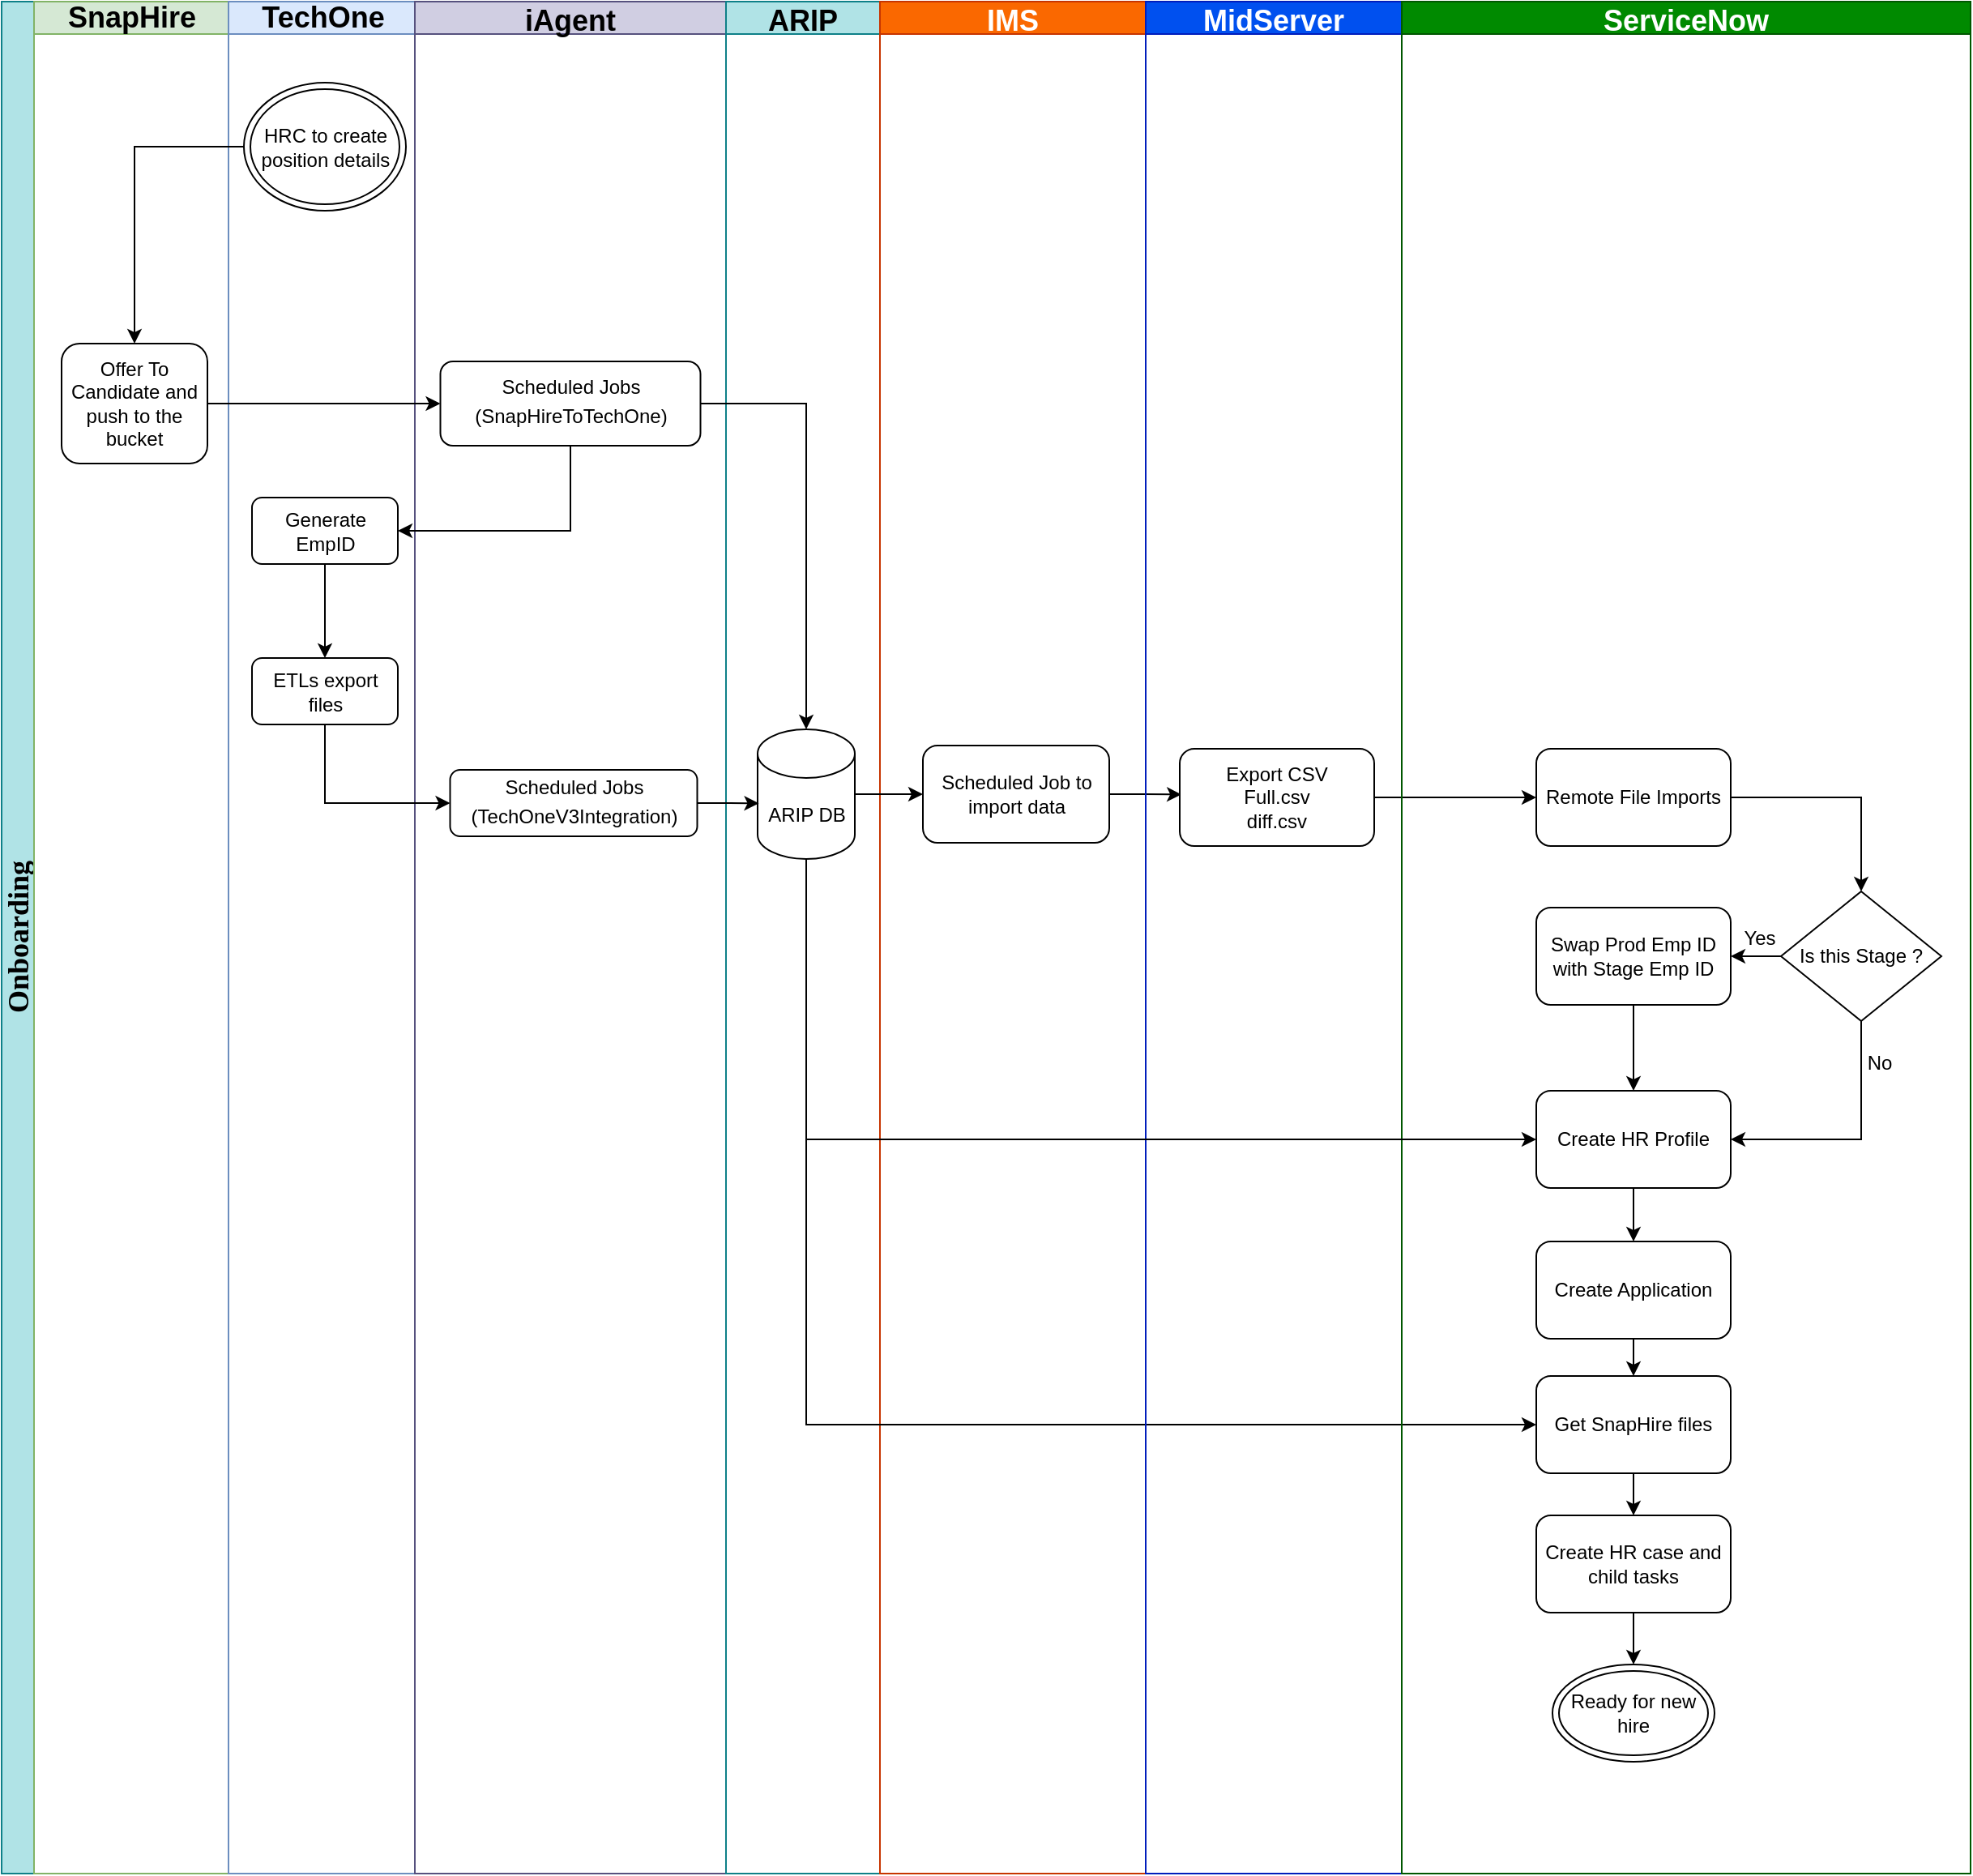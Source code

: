 <mxfile version="14.8.3" type="github">
  <diagram id="prtHgNgQTEPvFCAcTncT" name="Page-1">
    <mxGraphModel dx="2205" dy="974" grid="0" gridSize="10" guides="1" tooltips="1" connect="1" arrows="1" fold="1" page="1" pageScale="1" pageWidth="1654" pageHeight="2336" background="#ffffff" math="0" shadow="0">
      <root>
        <mxCell id="0" />
        <mxCell id="1" parent="0" />
        <mxCell id="jQAMu5JfyhxZcwMKW61z-41" value="Onboarding" style="swimlane;html=1;childLayout=stackLayout;resizeParent=1;resizeParentMax=0;startSize=20;horizontal=0;horizontalStack=1;fillColor=#b0e3e6;strokeColor=#0e8088;fontSize=18;fontFamily=Georgia;" parent="1" vertex="1">
          <mxGeometry x="82" y="90" width="1215" height="1155" as="geometry">
            <mxRectangle x="82" y="90" width="32" height="132" as="alternateBounds" />
          </mxGeometry>
        </mxCell>
        <mxCell id="jQAMu5JfyhxZcwMKW61z-44" value="SnapHire" style="swimlane;html=1;startSize=20;fillColor=#d5e8d4;strokeColor=#82b366;fontSize=18;" parent="jQAMu5JfyhxZcwMKW61z-41" vertex="1">
          <mxGeometry x="20" width="120" height="1155" as="geometry">
            <mxRectangle x="52" width="32" height="868" as="alternateBounds" />
          </mxGeometry>
        </mxCell>
        <mxCell id="jQAMu5JfyhxZcwMKW61z-45" value="Offer To Candidate and push to the bucket" style="rounded=1;whiteSpace=wrap;html=1;fontSize=12;" parent="jQAMu5JfyhxZcwMKW61z-44" vertex="1">
          <mxGeometry x="17" y="211" width="90" height="74" as="geometry" />
        </mxCell>
        <mxCell id="jQAMu5JfyhxZcwMKW61z-46" value="TechOne" style="swimlane;html=1;startSize=20;fillColor=#dae8fc;strokeColor=#6c8ebf;fontSize=18;" parent="jQAMu5JfyhxZcwMKW61z-41" vertex="1">
          <mxGeometry x="140" width="115" height="1155" as="geometry" />
        </mxCell>
        <mxCell id="jQAMu5JfyhxZcwMKW61z-47" value="Generate EmpID" style="rounded=1;whiteSpace=wrap;html=1;fontSize=12;" parent="jQAMu5JfyhxZcwMKW61z-46" vertex="1">
          <mxGeometry x="14.5" y="306" width="90" height="41" as="geometry" />
        </mxCell>
        <mxCell id="jQAMu5JfyhxZcwMKW61z-73" value="ETLs export files" style="rounded=1;whiteSpace=wrap;html=1;fontSize=12;" parent="jQAMu5JfyhxZcwMKW61z-46" vertex="1">
          <mxGeometry x="14.5" y="405" width="90" height="41" as="geometry" />
        </mxCell>
        <mxCell id="jQAMu5JfyhxZcwMKW61z-60" style="edgeStyle=orthogonalEdgeStyle;rounded=0;orthogonalLoop=1;jettySize=auto;html=1;fontSize=12;exitX=0.5;exitY=1;exitDx=0;exitDy=0;" parent="jQAMu5JfyhxZcwMKW61z-46" source="jQAMu5JfyhxZcwMKW61z-47" target="jQAMu5JfyhxZcwMKW61z-73" edge="1">
          <mxGeometry relative="1" as="geometry">
            <mxPoint x="59" y="402" as="targetPoint" />
          </mxGeometry>
        </mxCell>
        <mxCell id="jQAMu5JfyhxZcwMKW61z-43" value="HRC to create position details" style="ellipse;shape=doubleEllipse;whiteSpace=wrap;html=1;fontSize=12;" parent="jQAMu5JfyhxZcwMKW61z-46" vertex="1">
          <mxGeometry x="9.5" y="50" width="100" height="79" as="geometry" />
        </mxCell>
        <mxCell id="jQAMu5JfyhxZcwMKW61z-50" value="iAgent" style="swimlane;startSize=20;fontSize=18;fillColor=#d0cee2;strokeColor=#56517e;" parent="jQAMu5JfyhxZcwMKW61z-41" vertex="1">
          <mxGeometry x="255" width="192" height="1155" as="geometry" />
        </mxCell>
        <mxCell id="jQAMu5JfyhxZcwMKW61z-51" value="Scheduled Jobs&lt;br&gt;&lt;table border=&quot;0&quot; cellpadding=&quot;0&quot; cellspacing=&quot;0&quot; width=&quot;135&quot; style=&quot;border-collapse: collapse ; width: 101pt&quot;&gt;&lt;tbody&gt;&lt;tr style=&quot;height: 15.0pt&quot;&gt;  &lt;td height=&quot;20&quot; width=&quot;135&quot; style=&quot;height: 15.0pt ; width: 101pt&quot;&gt;(SnapHireToTechOne)&lt;br&gt;&lt;/td&gt;&lt;/tr&gt;&lt;/tbody&gt;&lt;/table&gt;" style="rounded=1;whiteSpace=wrap;html=1;fontSize=12;" parent="jQAMu5JfyhxZcwMKW61z-50" vertex="1">
          <mxGeometry x="15.75" y="222" width="160.5" height="52" as="geometry" />
        </mxCell>
        <mxCell id="jQAMu5JfyhxZcwMKW61z-52" value="&lt;span&gt;Scheduled Jobs&lt;/span&gt;&lt;br&gt;&lt;table border=&quot;0&quot; cellpadding=&quot;0&quot; cellspacing=&quot;0&quot; width=&quot;135&quot; style=&quot;border-collapse: collapse ; width: 101pt&quot;&gt;&lt;tbody&gt;&lt;tr style=&quot;height: 15pt&quot;&gt;&lt;td height=&quot;20&quot; width=&quot;135&quot; style=&quot;height: 15pt ; width: 101pt&quot;&gt;(TechOneV3Integration)&lt;br&gt;&lt;/td&gt;&lt;/tr&gt;&lt;/tbody&gt;&lt;/table&gt;" style="rounded=1;whiteSpace=wrap;html=1;fontSize=12;" parent="jQAMu5JfyhxZcwMKW61z-50" vertex="1">
          <mxGeometry x="21.75" y="474" width="152.5" height="41" as="geometry" />
        </mxCell>
        <mxCell id="jQAMu5JfyhxZcwMKW61z-53" value="ARIP" style="swimlane;startSize=20;fontSize=18;fillColor=#b0e3e6;strokeColor=#0e8088;" parent="jQAMu5JfyhxZcwMKW61z-41" vertex="1">
          <mxGeometry x="447" width="95" height="1155" as="geometry" />
        </mxCell>
        <mxCell id="jQAMu5JfyhxZcwMKW61z-61" value="ARIP DB" style="shape=cylinder3;whiteSpace=wrap;html=1;boundedLbl=1;backgroundOutline=1;size=15;" parent="jQAMu5JfyhxZcwMKW61z-53" vertex="1">
          <mxGeometry x="19.5" y="449" width="60" height="80" as="geometry" />
        </mxCell>
        <mxCell id="jQAMu5JfyhxZcwMKW61z-54" value="IMS" style="swimlane;startSize=20;fillColor=#fa6800;strokeColor=#C73500;fontSize=18;fontColor=#ffffff;" parent="jQAMu5JfyhxZcwMKW61z-41" vertex="1">
          <mxGeometry x="542" width="164" height="1155" as="geometry" />
        </mxCell>
        <mxCell id="jQAMu5JfyhxZcwMKW61z-66" value="Scheduled Job to import data" style="rounded=1;whiteSpace=wrap;html=1;" parent="jQAMu5JfyhxZcwMKW61z-54" vertex="1">
          <mxGeometry x="26.5" y="459" width="115" height="60" as="geometry" />
        </mxCell>
        <mxCell id="jQAMu5JfyhxZcwMKW61z-63" style="edgeStyle=orthogonalEdgeStyle;rounded=0;orthogonalLoop=1;jettySize=auto;html=1;entryX=0.013;entryY=0.571;entryDx=0;entryDy=0;entryPerimeter=0;" parent="jQAMu5JfyhxZcwMKW61z-41" source="jQAMu5JfyhxZcwMKW61z-52" target="jQAMu5JfyhxZcwMKW61z-61" edge="1">
          <mxGeometry relative="1" as="geometry" />
        </mxCell>
        <mxCell id="jQAMu5JfyhxZcwMKW61z-67" style="edgeStyle=orthogonalEdgeStyle;rounded=0;orthogonalLoop=1;jettySize=auto;html=1;exitX=1;exitY=0.5;exitDx=0;exitDy=0;exitPerimeter=0;entryX=0;entryY=0.5;entryDx=0;entryDy=0;" parent="jQAMu5JfyhxZcwMKW61z-41" source="jQAMu5JfyhxZcwMKW61z-61" target="jQAMu5JfyhxZcwMKW61z-66" edge="1">
          <mxGeometry relative="1" as="geometry" />
        </mxCell>
        <mxCell id="jQAMu5JfyhxZcwMKW61z-71" style="edgeStyle=orthogonalEdgeStyle;rounded=0;orthogonalLoop=1;jettySize=auto;html=1;entryX=0.009;entryY=0.47;entryDx=0;entryDy=0;entryPerimeter=0;exitX=1;exitY=0.5;exitDx=0;exitDy=0;" parent="jQAMu5JfyhxZcwMKW61z-41" source="jQAMu5JfyhxZcwMKW61z-66" target="jQAMu5JfyhxZcwMKW61z-70" edge="1">
          <mxGeometry relative="1" as="geometry">
            <mxPoint x="797" y="489" as="sourcePoint" />
          </mxGeometry>
        </mxCell>
        <mxCell id="jQAMu5JfyhxZcwMKW61z-59" style="edgeStyle=orthogonalEdgeStyle;rounded=0;orthogonalLoop=1;jettySize=auto;html=1;entryX=1;entryY=0.5;entryDx=0;entryDy=0;fontSize=12;exitX=0.5;exitY=1;exitDx=0;exitDy=0;" parent="jQAMu5JfyhxZcwMKW61z-41" source="jQAMu5JfyhxZcwMKW61z-51" target="jQAMu5JfyhxZcwMKW61z-47" edge="1">
          <mxGeometry relative="1" as="geometry" />
        </mxCell>
        <mxCell id="jQAMu5JfyhxZcwMKW61z-72" style="edgeStyle=orthogonalEdgeStyle;rounded=0;orthogonalLoop=1;jettySize=auto;html=1;" parent="jQAMu5JfyhxZcwMKW61z-41" source="jQAMu5JfyhxZcwMKW61z-45" target="jQAMu5JfyhxZcwMKW61z-51" edge="1">
          <mxGeometry relative="1" as="geometry" />
        </mxCell>
        <mxCell id="jQAMu5JfyhxZcwMKW61z-74" style="edgeStyle=orthogonalEdgeStyle;rounded=0;orthogonalLoop=1;jettySize=auto;html=1;entryX=0;entryY=0.5;entryDx=0;entryDy=0;exitX=0.5;exitY=1;exitDx=0;exitDy=0;" parent="jQAMu5JfyhxZcwMKW61z-41" source="jQAMu5JfyhxZcwMKW61z-73" target="jQAMu5JfyhxZcwMKW61z-52" edge="1">
          <mxGeometry relative="1" as="geometry" />
        </mxCell>
        <mxCell id="jQAMu5JfyhxZcwMKW61z-76" style="edgeStyle=orthogonalEdgeStyle;rounded=0;orthogonalLoop=1;jettySize=auto;html=1;" parent="jQAMu5JfyhxZcwMKW61z-41" source="jQAMu5JfyhxZcwMKW61z-70" target="jQAMu5JfyhxZcwMKW61z-75" edge="1">
          <mxGeometry relative="1" as="geometry" />
        </mxCell>
        <mxCell id="jQAMu5JfyhxZcwMKW61z-79" style="edgeStyle=orthogonalEdgeStyle;rounded=0;orthogonalLoop=1;jettySize=auto;html=1;entryX=0;entryY=0.5;entryDx=0;entryDy=0;exitX=0.5;exitY=1;exitDx=0;exitDy=0;exitPerimeter=0;" parent="jQAMu5JfyhxZcwMKW61z-41" source="jQAMu5JfyhxZcwMKW61z-61" target="jQAMu5JfyhxZcwMKW61z-77" edge="1">
          <mxGeometry relative="1" as="geometry" />
        </mxCell>
        <mxCell id="jQAMu5JfyhxZcwMKW61z-97" style="edgeStyle=orthogonalEdgeStyle;rounded=0;orthogonalLoop=1;jettySize=auto;html=1;fontFamily=Georgia;fontSize=18;" parent="jQAMu5JfyhxZcwMKW61z-41" source="jQAMu5JfyhxZcwMKW61z-51" target="jQAMu5JfyhxZcwMKW61z-61" edge="1">
          <mxGeometry relative="1" as="geometry" />
        </mxCell>
        <mxCell id="jQAMu5JfyhxZcwMKW61z-55" value="MidServer" style="swimlane;startSize=20;fillColor=#0050ef;strokeColor=#001DBC;fontColor=#ffffff;fontSize=18;" parent="jQAMu5JfyhxZcwMKW61z-41" vertex="1">
          <mxGeometry x="706" width="158" height="1155" as="geometry" />
        </mxCell>
        <mxCell id="jQAMu5JfyhxZcwMKW61z-70" value="Export CSV&lt;br&gt;Full.csv&lt;br&gt;diff.csv" style="rounded=1;whiteSpace=wrap;html=1;" parent="jQAMu5JfyhxZcwMKW61z-55" vertex="1">
          <mxGeometry x="21" y="461" width="120" height="60" as="geometry" />
        </mxCell>
        <mxCell id="jQAMu5JfyhxZcwMKW61z-56" value="ServiceNow" style="swimlane;startSize=20;fillColor=#008a00;strokeColor=#005700;fontColor=#ffffff;fontSize=18;" parent="jQAMu5JfyhxZcwMKW61z-41" vertex="1">
          <mxGeometry x="864" width="351" height="1155" as="geometry" />
        </mxCell>
        <mxCell id="jQAMu5JfyhxZcwMKW61z-85" style="edgeStyle=orthogonalEdgeStyle;rounded=0;orthogonalLoop=1;jettySize=auto;html=1;entryX=0.5;entryY=0;entryDx=0;entryDy=0;" parent="jQAMu5JfyhxZcwMKW61z-56" source="jQAMu5JfyhxZcwMKW61z-75" target="jQAMu5JfyhxZcwMKW61z-83" edge="1">
          <mxGeometry relative="1" as="geometry" />
        </mxCell>
        <mxCell id="jQAMu5JfyhxZcwMKW61z-75" value="Remote File Imports" style="rounded=1;whiteSpace=wrap;html=1;" parent="jQAMu5JfyhxZcwMKW61z-56" vertex="1">
          <mxGeometry x="83" y="461" width="120" height="60" as="geometry" />
        </mxCell>
        <mxCell id="jQAMu5JfyhxZcwMKW61z-96" style="edgeStyle=orthogonalEdgeStyle;rounded=0;orthogonalLoop=1;jettySize=auto;html=1;fontFamily=Georgia;" parent="jQAMu5JfyhxZcwMKW61z-56" source="jQAMu5JfyhxZcwMKW61z-77" target="jQAMu5JfyhxZcwMKW61z-82" edge="1">
          <mxGeometry relative="1" as="geometry" />
        </mxCell>
        <mxCell id="jQAMu5JfyhxZcwMKW61z-77" value="Get SnapHire files" style="rounded=1;whiteSpace=wrap;html=1;" parent="jQAMu5JfyhxZcwMKW61z-56" vertex="1">
          <mxGeometry x="83" y="848" width="120" height="60" as="geometry" />
        </mxCell>
        <mxCell id="jQAMu5JfyhxZcwMKW61z-95" style="edgeStyle=orthogonalEdgeStyle;rounded=0;orthogonalLoop=1;jettySize=auto;html=1;entryX=0.5;entryY=0;entryDx=0;entryDy=0;fontFamily=Georgia;" parent="jQAMu5JfyhxZcwMKW61z-56" source="jQAMu5JfyhxZcwMKW61z-80" target="jQAMu5JfyhxZcwMKW61z-77" edge="1">
          <mxGeometry relative="1" as="geometry" />
        </mxCell>
        <mxCell id="jQAMu5JfyhxZcwMKW61z-80" value="Create Application" style="rounded=1;whiteSpace=wrap;html=1;" parent="jQAMu5JfyhxZcwMKW61z-56" vertex="1">
          <mxGeometry x="83" y="765" width="120" height="60" as="geometry" />
        </mxCell>
        <mxCell id="jQAMu5JfyhxZcwMKW61z-93" style="edgeStyle=orthogonalEdgeStyle;rounded=0;orthogonalLoop=1;jettySize=auto;html=1;entryX=0.5;entryY=0;entryDx=0;entryDy=0;" parent="jQAMu5JfyhxZcwMKW61z-56" source="jQAMu5JfyhxZcwMKW61z-82" target="jQAMu5JfyhxZcwMKW61z-92" edge="1">
          <mxGeometry relative="1" as="geometry" />
        </mxCell>
        <mxCell id="jQAMu5JfyhxZcwMKW61z-82" value="Create HR case and child tasks" style="rounded=1;whiteSpace=wrap;html=1;" parent="jQAMu5JfyhxZcwMKW61z-56" vertex="1">
          <mxGeometry x="83" y="934" width="120" height="60" as="geometry" />
        </mxCell>
        <mxCell id="jQAMu5JfyhxZcwMKW61z-87" style="edgeStyle=orthogonalEdgeStyle;rounded=0;orthogonalLoop=1;jettySize=auto;html=1;" parent="jQAMu5JfyhxZcwMKW61z-56" source="jQAMu5JfyhxZcwMKW61z-83" target="jQAMu5JfyhxZcwMKW61z-86" edge="1">
          <mxGeometry relative="1" as="geometry" />
        </mxCell>
        <mxCell id="2XGYTwMJj5Jg_ZGv745w-4" style="edgeStyle=orthogonalEdgeStyle;rounded=0;orthogonalLoop=1;jettySize=auto;html=1;exitX=0.5;exitY=1;exitDx=0;exitDy=0;entryX=1;entryY=0.5;entryDx=0;entryDy=0;" edge="1" parent="jQAMu5JfyhxZcwMKW61z-56" source="jQAMu5JfyhxZcwMKW61z-83" target="2XGYTwMJj5Jg_ZGv745w-1">
          <mxGeometry relative="1" as="geometry" />
        </mxCell>
        <mxCell id="jQAMu5JfyhxZcwMKW61z-83" value="Is this Stage ?" style="rhombus;whiteSpace=wrap;html=1;" parent="jQAMu5JfyhxZcwMKW61z-56" vertex="1">
          <mxGeometry x="234" y="549" width="99" height="80" as="geometry" />
        </mxCell>
        <mxCell id="2XGYTwMJj5Jg_ZGv745w-2" style="edgeStyle=orthogonalEdgeStyle;rounded=0;orthogonalLoop=1;jettySize=auto;html=1;entryX=0.5;entryY=0;entryDx=0;entryDy=0;" edge="1" parent="jQAMu5JfyhxZcwMKW61z-56" source="jQAMu5JfyhxZcwMKW61z-86" target="2XGYTwMJj5Jg_ZGv745w-1">
          <mxGeometry relative="1" as="geometry" />
        </mxCell>
        <mxCell id="jQAMu5JfyhxZcwMKW61z-86" value="Swap Prod Emp ID with Stage Emp ID" style="rounded=1;whiteSpace=wrap;html=1;" parent="jQAMu5JfyhxZcwMKW61z-56" vertex="1">
          <mxGeometry x="83" y="559" width="120" height="60" as="geometry" />
        </mxCell>
        <mxCell id="jQAMu5JfyhxZcwMKW61z-88" value="Yes" style="text;html=1;strokeColor=none;fillColor=none;align=center;verticalAlign=middle;whiteSpace=wrap;rounded=0;" parent="jQAMu5JfyhxZcwMKW61z-56" vertex="1">
          <mxGeometry x="201" y="568" width="40" height="20" as="geometry" />
        </mxCell>
        <mxCell id="jQAMu5JfyhxZcwMKW61z-89" value="No" style="text;html=1;strokeColor=none;fillColor=none;align=center;verticalAlign=middle;whiteSpace=wrap;rounded=0;" parent="jQAMu5JfyhxZcwMKW61z-56" vertex="1">
          <mxGeometry x="275" y="645" width="40" height="20" as="geometry" />
        </mxCell>
        <mxCell id="jQAMu5JfyhxZcwMKW61z-92" value="Ready for new hire" style="ellipse;shape=doubleEllipse;whiteSpace=wrap;html=1;" parent="jQAMu5JfyhxZcwMKW61z-56" vertex="1">
          <mxGeometry x="93" y="1026" width="100" height="60" as="geometry" />
        </mxCell>
        <mxCell id="2XGYTwMJj5Jg_ZGv745w-3" style="edgeStyle=orthogonalEdgeStyle;rounded=0;orthogonalLoop=1;jettySize=auto;html=1;entryX=0.5;entryY=0;entryDx=0;entryDy=0;" edge="1" parent="jQAMu5JfyhxZcwMKW61z-56" source="2XGYTwMJj5Jg_ZGv745w-1" target="jQAMu5JfyhxZcwMKW61z-80">
          <mxGeometry relative="1" as="geometry" />
        </mxCell>
        <mxCell id="2XGYTwMJj5Jg_ZGv745w-1" value="Create HR Profile" style="rounded=1;whiteSpace=wrap;html=1;" vertex="1" parent="jQAMu5JfyhxZcwMKW61z-56">
          <mxGeometry x="83" y="672" width="120" height="60" as="geometry" />
        </mxCell>
        <mxCell id="RhIdJ0zkCO-EZlpY5OJS-4" style="edgeStyle=orthogonalEdgeStyle;rounded=0;orthogonalLoop=1;jettySize=auto;html=1;exitX=0;exitY=0.5;exitDx=0;exitDy=0;" parent="jQAMu5JfyhxZcwMKW61z-41" source="jQAMu5JfyhxZcwMKW61z-43" target="jQAMu5JfyhxZcwMKW61z-45" edge="1">
          <mxGeometry relative="1" as="geometry" />
        </mxCell>
        <mxCell id="2XGYTwMJj5Jg_ZGv745w-5" style="edgeStyle=orthogonalEdgeStyle;rounded=0;orthogonalLoop=1;jettySize=auto;html=1;exitX=0.5;exitY=1;exitDx=0;exitDy=0;exitPerimeter=0;entryX=0;entryY=0.5;entryDx=0;entryDy=0;" edge="1" parent="jQAMu5JfyhxZcwMKW61z-41" source="jQAMu5JfyhxZcwMKW61z-61" target="2XGYTwMJj5Jg_ZGv745w-1">
          <mxGeometry relative="1" as="geometry" />
        </mxCell>
      </root>
    </mxGraphModel>
  </diagram>
</mxfile>
